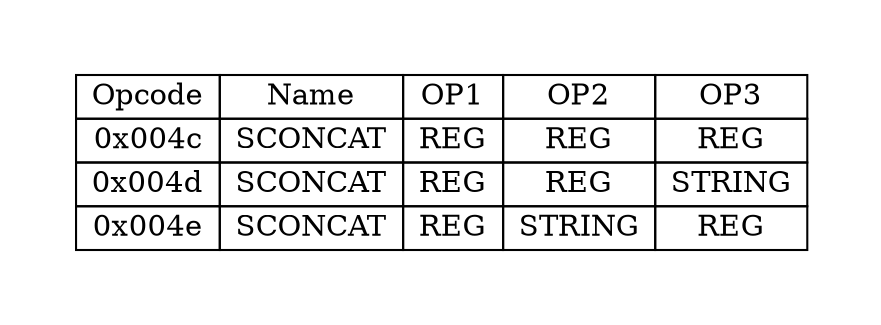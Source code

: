 digraph{
graph [pad="0.5", nodesep="0.5", ranksep="2" ]
node[shape=plain]
Foo [label=<
<table border="0" cellborder="1" cellspacing="0">
<tr><td> Opcode </td> <td> Name </td> <td> OP1 </td><td> OP2 </td><td> OP3 </td> </tr>
<tr><td> 0x004c </td><td> SCONCAT </td><td> REG </td><td> REG </td><td> REG </td> </tr>
<tr><td> 0x004d </td><td> SCONCAT </td><td> REG </td><td> REG </td><td> STRING </td> </tr>
<tr><td> 0x004e </td><td> SCONCAT </td><td> REG </td><td> STRING </td><td> REG </td> </tr>
</table>>];
}
